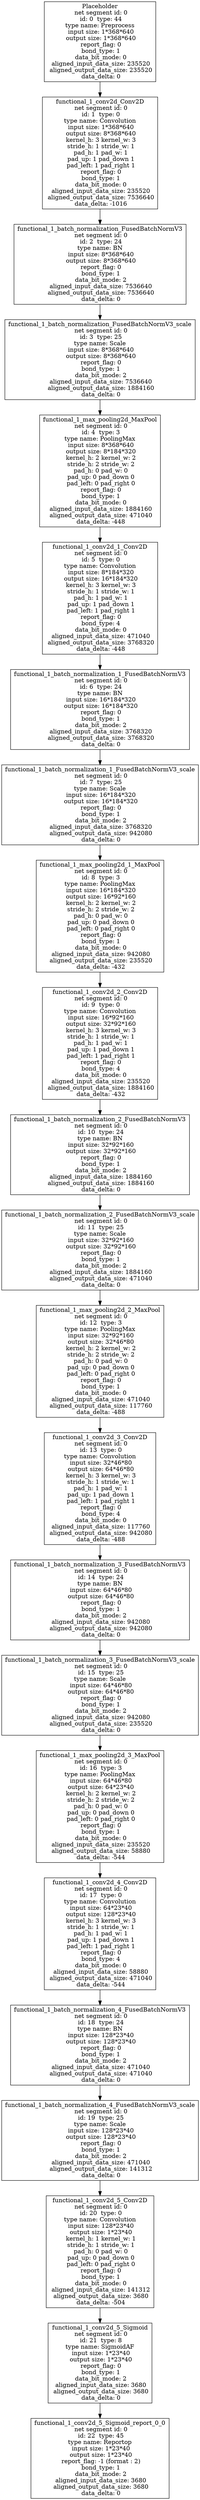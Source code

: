 digraph cnn_tree {
Placeholder [shape=box, label="Placeholder\n net segment id: 0\n id: 0  type: 44\ntype name: Preprocess\n input size: 1*368*640\n output size: 1*368*640\n report_flag: 0\n bond_type: 1\n data_bit_mode: 0\n aligned_input_data_size: 235520\n aligned_output_data_size: 235520\n data_delta: 0"];
Placeholder -> functional_1_conv2d_Conv2D;
functional_1_conv2d_Conv2D [shape=box, label="functional_1_conv2d_Conv2D\n net segment id: 0\n id: 1  type: 0\ntype name: Convolution\n input size: 1*368*640\n output size: 8*368*640\n kernel_h: 3 kernel_w: 3\n stride_h: 1 stride_w: 1\n pad_h: 1 pad_w: 1\n pad_up: 1 pad_down 1\n pad_left: 1 pad_right 1\n report_flag: 0\n bond_type: 1\n data_bit_mode: 0\n aligned_input_data_size: 235520\n aligned_output_data_size: 7536640\n data_delta: -1016"];
functional_1_conv2d_Conv2D -> functional_1_batch_normalization_FusedBatchNormV3;
functional_1_batch_normalization_FusedBatchNormV3 [shape=box, label="functional_1_batch_normalization_FusedBatchNormV3\n net segment id: 0\n id: 2  type: 24\ntype name: BN\n input size: 8*368*640\n output size: 8*368*640\n report_flag: 0\n bond_type: 1\n data_bit_mode: 2\n aligned_input_data_size: 7536640\n aligned_output_data_size: 7536640\n data_delta: 0"];
functional_1_batch_normalization_FusedBatchNormV3 -> functional_1_batch_normalization_FusedBatchNormV3_scale;
functional_1_batch_normalization_FusedBatchNormV3_scale [shape=box, label="functional_1_batch_normalization_FusedBatchNormV3_scale\n net segment id: 0\n id: 3  type: 25\ntype name: Scale\n input size: 8*368*640\n output size: 8*368*640\n report_flag: 0\n bond_type: 1\n data_bit_mode: 2\n aligned_input_data_size: 7536640\n aligned_output_data_size: 1884160\n data_delta: 0"];
functional_1_batch_normalization_FusedBatchNormV3_scale -> functional_1_max_pooling2d_MaxPool;
functional_1_max_pooling2d_MaxPool [shape=box, label="functional_1_max_pooling2d_MaxPool\n net segment id: 0\n id: 4  type: 3\ntype name: PoolingMax\n input size: 8*368*640\n output size: 8*184*320\n kernel_h: 2 kernel_w: 2\n stride_h: 2 stride_w: 2\n pad_h: 0 pad_w: 0\n pad_up: 0 pad_down 0\n pad_left: 0 pad_right 0\n report_flag: 0\n bond_type: 1\n data_bit_mode: 0\n aligned_input_data_size: 1884160\n aligned_output_data_size: 471040\n data_delta: -448"];
functional_1_max_pooling2d_MaxPool -> functional_1_conv2d_1_Conv2D;
functional_1_conv2d_1_Conv2D [shape=box, label="functional_1_conv2d_1_Conv2D\n net segment id: 0\n id: 5  type: 0\ntype name: Convolution\n input size: 8*184*320\n output size: 16*184*320\n kernel_h: 3 kernel_w: 3\n stride_h: 1 stride_w: 1\n pad_h: 1 pad_w: 1\n pad_up: 1 pad_down 1\n pad_left: 1 pad_right 1\n report_flag: 0\n bond_type: 4\n data_bit_mode: 0\n aligned_input_data_size: 471040\n aligned_output_data_size: 3768320\n data_delta: -448"];
functional_1_conv2d_1_Conv2D -> functional_1_batch_normalization_1_FusedBatchNormV3;
functional_1_batch_normalization_1_FusedBatchNormV3 [shape=box, label="functional_1_batch_normalization_1_FusedBatchNormV3\n net segment id: 0\n id: 6  type: 24\ntype name: BN\n input size: 16*184*320\n output size: 16*184*320\n report_flag: 0\n bond_type: 1\n data_bit_mode: 2\n aligned_input_data_size: 3768320\n aligned_output_data_size: 3768320\n data_delta: 0"];
functional_1_batch_normalization_1_FusedBatchNormV3 -> functional_1_batch_normalization_1_FusedBatchNormV3_scale;
functional_1_batch_normalization_1_FusedBatchNormV3_scale [shape=box, label="functional_1_batch_normalization_1_FusedBatchNormV3_scale\n net segment id: 0\n id: 7  type: 25\ntype name: Scale\n input size: 16*184*320\n output size: 16*184*320\n report_flag: 0\n bond_type: 1\n data_bit_mode: 2\n aligned_input_data_size: 3768320\n aligned_output_data_size: 942080\n data_delta: 0"];
functional_1_batch_normalization_1_FusedBatchNormV3_scale -> functional_1_max_pooling2d_1_MaxPool;
functional_1_max_pooling2d_1_MaxPool [shape=box, label="functional_1_max_pooling2d_1_MaxPool\n net segment id: 0\n id: 8  type: 3\ntype name: PoolingMax\n input size: 16*184*320\n output size: 16*92*160\n kernel_h: 2 kernel_w: 2\n stride_h: 2 stride_w: 2\n pad_h: 0 pad_w: 0\n pad_up: 0 pad_down 0\n pad_left: 0 pad_right 0\n report_flag: 0\n bond_type: 1\n data_bit_mode: 0\n aligned_input_data_size: 942080\n aligned_output_data_size: 235520\n data_delta: -432"];
functional_1_max_pooling2d_1_MaxPool -> functional_1_conv2d_2_Conv2D;
functional_1_conv2d_2_Conv2D [shape=box, label="functional_1_conv2d_2_Conv2D\n net segment id: 0\n id: 9  type: 0\ntype name: Convolution\n input size: 16*92*160\n output size: 32*92*160\n kernel_h: 3 kernel_w: 3\n stride_h: 1 stride_w: 1\n pad_h: 1 pad_w: 1\n pad_up: 1 pad_down 1\n pad_left: 1 pad_right 1\n report_flag: 0\n bond_type: 4\n data_bit_mode: 0\n aligned_input_data_size: 235520\n aligned_output_data_size: 1884160\n data_delta: -432"];
functional_1_conv2d_2_Conv2D -> functional_1_batch_normalization_2_FusedBatchNormV3;
functional_1_batch_normalization_2_FusedBatchNormV3 [shape=box, label="functional_1_batch_normalization_2_FusedBatchNormV3\n net segment id: 0\n id: 10  type: 24\ntype name: BN\n input size: 32*92*160\n output size: 32*92*160\n report_flag: 0\n bond_type: 1\n data_bit_mode: 2\n aligned_input_data_size: 1884160\n aligned_output_data_size: 1884160\n data_delta: 0"];
functional_1_batch_normalization_2_FusedBatchNormV3 -> functional_1_batch_normalization_2_FusedBatchNormV3_scale;
functional_1_batch_normalization_2_FusedBatchNormV3_scale [shape=box, label="functional_1_batch_normalization_2_FusedBatchNormV3_scale\n net segment id: 0\n id: 11  type: 25\ntype name: Scale\n input size: 32*92*160\n output size: 32*92*160\n report_flag: 0\n bond_type: 1\n data_bit_mode: 2\n aligned_input_data_size: 1884160\n aligned_output_data_size: 471040\n data_delta: 0"];
functional_1_batch_normalization_2_FusedBatchNormV3_scale -> functional_1_max_pooling2d_2_MaxPool;
functional_1_max_pooling2d_2_MaxPool [shape=box, label="functional_1_max_pooling2d_2_MaxPool\n net segment id: 0\n id: 12  type: 3\ntype name: PoolingMax\n input size: 32*92*160\n output size: 32*46*80\n kernel_h: 2 kernel_w: 2\n stride_h: 2 stride_w: 2\n pad_h: 0 pad_w: 0\n pad_up: 0 pad_down 0\n pad_left: 0 pad_right 0\n report_flag: 0\n bond_type: 1\n data_bit_mode: 0\n aligned_input_data_size: 471040\n aligned_output_data_size: 117760\n data_delta: -488"];
functional_1_max_pooling2d_2_MaxPool -> functional_1_conv2d_3_Conv2D;
functional_1_conv2d_3_Conv2D [shape=box, label="functional_1_conv2d_3_Conv2D\n net segment id: 0\n id: 13  type: 0\ntype name: Convolution\n input size: 32*46*80\n output size: 64*46*80\n kernel_h: 3 kernel_w: 3\n stride_h: 1 stride_w: 1\n pad_h: 1 pad_w: 1\n pad_up: 1 pad_down 1\n pad_left: 1 pad_right 1\n report_flag: 0\n bond_type: 4\n data_bit_mode: 0\n aligned_input_data_size: 117760\n aligned_output_data_size: 942080\n data_delta: -488"];
functional_1_conv2d_3_Conv2D -> functional_1_batch_normalization_3_FusedBatchNormV3;
functional_1_batch_normalization_3_FusedBatchNormV3 [shape=box, label="functional_1_batch_normalization_3_FusedBatchNormV3\n net segment id: 0\n id: 14  type: 24\ntype name: BN\n input size: 64*46*80\n output size: 64*46*80\n report_flag: 0\n bond_type: 1\n data_bit_mode: 2\n aligned_input_data_size: 942080\n aligned_output_data_size: 942080\n data_delta: 0"];
functional_1_batch_normalization_3_FusedBatchNormV3 -> functional_1_batch_normalization_3_FusedBatchNormV3_scale;
functional_1_batch_normalization_3_FusedBatchNormV3_scale [shape=box, label="functional_1_batch_normalization_3_FusedBatchNormV3_scale\n net segment id: 0\n id: 15  type: 25\ntype name: Scale\n input size: 64*46*80\n output size: 64*46*80\n report_flag: 0\n bond_type: 1\n data_bit_mode: 2\n aligned_input_data_size: 942080\n aligned_output_data_size: 235520\n data_delta: 0"];
functional_1_batch_normalization_3_FusedBatchNormV3_scale -> functional_1_max_pooling2d_3_MaxPool;
functional_1_max_pooling2d_3_MaxPool [shape=box, label="functional_1_max_pooling2d_3_MaxPool\n net segment id: 0\n id: 16  type: 3\ntype name: PoolingMax\n input size: 64*46*80\n output size: 64*23*40\n kernel_h: 2 kernel_w: 2\n stride_h: 2 stride_w: 2\n pad_h: 0 pad_w: 0\n pad_up: 0 pad_down 0\n pad_left: 0 pad_right 0\n report_flag: 0\n bond_type: 1\n data_bit_mode: 0\n aligned_input_data_size: 235520\n aligned_output_data_size: 58880\n data_delta: -544"];
functional_1_max_pooling2d_3_MaxPool -> functional_1_conv2d_4_Conv2D;
functional_1_conv2d_4_Conv2D [shape=box, label="functional_1_conv2d_4_Conv2D\n net segment id: 0\n id: 17  type: 0\ntype name: Convolution\n input size: 64*23*40\n output size: 128*23*40\n kernel_h: 3 kernel_w: 3\n stride_h: 1 stride_w: 1\n pad_h: 1 pad_w: 1\n pad_up: 1 pad_down 1\n pad_left: 1 pad_right 1\n report_flag: 0\n bond_type: 4\n data_bit_mode: 0\n aligned_input_data_size: 58880\n aligned_output_data_size: 471040\n data_delta: -544"];
functional_1_conv2d_4_Conv2D -> functional_1_batch_normalization_4_FusedBatchNormV3;
functional_1_batch_normalization_4_FusedBatchNormV3 [shape=box, label="functional_1_batch_normalization_4_FusedBatchNormV3\n net segment id: 0\n id: 18  type: 24\ntype name: BN\n input size: 128*23*40\n output size: 128*23*40\n report_flag: 0\n bond_type: 1\n data_bit_mode: 2\n aligned_input_data_size: 471040\n aligned_output_data_size: 471040\n data_delta: 0"];
functional_1_batch_normalization_4_FusedBatchNormV3 -> functional_1_batch_normalization_4_FusedBatchNormV3_scale;
functional_1_batch_normalization_4_FusedBatchNormV3_scale [shape=box, label="functional_1_batch_normalization_4_FusedBatchNormV3_scale\n net segment id: 0\n id: 19  type: 25\ntype name: Scale\n input size: 128*23*40\n output size: 128*23*40\n report_flag: 0\n bond_type: 1\n data_bit_mode: 2\n aligned_input_data_size: 471040\n aligned_output_data_size: 141312\n data_delta: 0"];
functional_1_batch_normalization_4_FusedBatchNormV3_scale -> functional_1_conv2d_5_Conv2D;
functional_1_conv2d_5_Conv2D [shape=box, label="functional_1_conv2d_5_Conv2D\n net segment id: 0\n id: 20  type: 0\ntype name: Convolution\n input size: 128*23*40\n output size: 1*23*40\n kernel_h: 1 kernel_w: 1\n stride_h: 1 stride_w: 1\n pad_h: 0 pad_w: 0\n pad_up: 0 pad_down 0\n pad_left: 0 pad_right 0\n report_flag: 0\n bond_type: 1\n data_bit_mode: 0\n aligned_input_data_size: 141312\n aligned_output_data_size: 3680\n data_delta: -504"];
functional_1_conv2d_5_Conv2D -> functional_1_conv2d_5_Sigmoid;
functional_1_conv2d_5_Sigmoid [shape=box, label="functional_1_conv2d_5_Sigmoid\n net segment id: 0\n id: 21  type: 8\ntype name: SigmoidAF\n input size: 1*23*40\n output size: 1*23*40\n report_flag: 0\n bond_type: 1\n data_bit_mode: 2\n aligned_input_data_size: 3680\n aligned_output_data_size: 3680\n data_delta: 0"];
functional_1_conv2d_5_Sigmoid -> functional_1_conv2d_5_Sigmoid_report_0_0;
functional_1_conv2d_5_Sigmoid_report_0_0 [shape=box, label="functional_1_conv2d_5_Sigmoid_report_0_0\n net segment id: 0\n id: 22  type: 45\ntype name: Reportop\n input size: 1*23*40\n output size: 1*23*40\n report_flag: -1 (format : 2)\n bond_type: 1\n data_bit_mode: 2\n aligned_input_data_size: 3680\n aligned_output_data_size: 3680\n data_delta: 0"];
}
